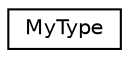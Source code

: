 digraph "Graphical Class Hierarchy"
{
  edge [fontname="Helvetica",fontsize="10",labelfontname="Helvetica",labelfontsize="10"];
  node [fontname="Helvetica",fontsize="10",shape=record];
  rankdir="LR";
  Node0 [label="MyType",height=0.2,width=0.4,color="black", fillcolor="white", style="filled",URL="$classMyType.html"];
}
